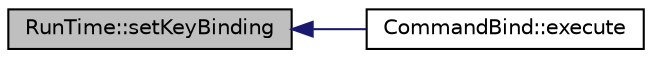 digraph "RunTime::setKeyBinding"
{
 // INTERACTIVE_SVG=YES
  edge [fontname="Helvetica",fontsize="10",labelfontname="Helvetica",labelfontsize="10"];
  node [fontname="Helvetica",fontsize="10",shape=record];
  rankdir="LR";
  Node1 [label="RunTime::setKeyBinding",height=0.2,width=0.4,color="black", fillcolor="grey75", style="filled" fontcolor="black"];
  Node1 -> Node2 [dir="back",color="midnightblue",fontsize="10",style="solid",fontname="Helvetica"];
  Node2 [label="CommandBind::execute",height=0.2,width=0.4,color="black", fillcolor="white", style="filled",URL="$class_command_bind.html#afb2bc2672d0d88133514d1f9d9c78412"];
}
